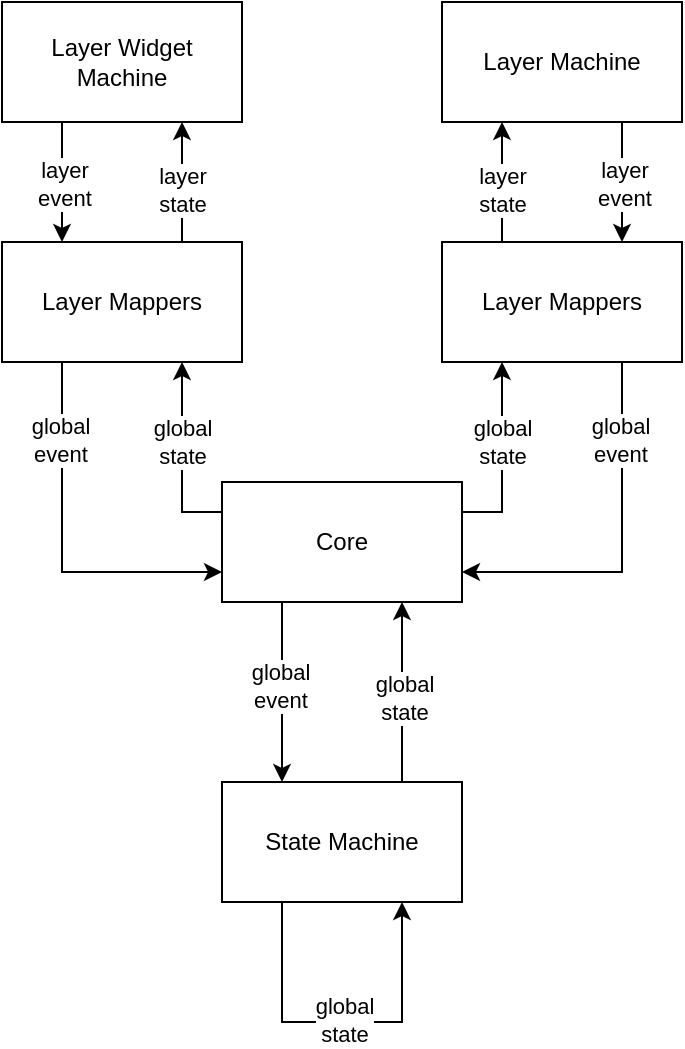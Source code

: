 <mxfile version="18.2.0" type="github">
  <diagram id="xpUdMpeRmWtxAvWL6Qza" name="Page-1">
    <mxGraphModel dx="786" dy="419" grid="1" gridSize="10" guides="1" tooltips="1" connect="1" arrows="1" fold="1" page="1" pageScale="1" pageWidth="827" pageHeight="1169" math="0" shadow="0">
      <root>
        <mxCell id="0" />
        <mxCell id="1" parent="0" />
        <mxCell id="Ci88IGGnT4IwaRnlCl02-13" style="edgeStyle=orthogonalEdgeStyle;rounded=0;orthogonalLoop=1;jettySize=auto;html=1;exitX=0;exitY=0.25;exitDx=0;exitDy=0;entryX=0.75;entryY=1;entryDx=0;entryDy=0;" parent="1" source="Ci88IGGnT4IwaRnlCl02-2" target="Ci88IGGnT4IwaRnlCl02-7" edge="1">
          <mxGeometry relative="1" as="geometry" />
        </mxCell>
        <mxCell id="Ci88IGGnT4IwaRnlCl02-15" value="global&lt;br&gt;state" style="edgeLabel;html=1;align=center;verticalAlign=middle;resizable=0;points=[];" parent="Ci88IGGnT4IwaRnlCl02-13" vertex="1" connectable="0">
          <mxGeometry x="0.158" relative="1" as="geometry">
            <mxPoint as="offset" />
          </mxGeometry>
        </mxCell>
        <mxCell id="Ci88IGGnT4IwaRnlCl02-2" value="Core" style="rounded=0;whiteSpace=wrap;html=1;" parent="1" vertex="1">
          <mxGeometry x="220" y="260" width="120" height="60" as="geometry" />
        </mxCell>
        <mxCell id="Ci88IGGnT4IwaRnlCl02-10" style="edgeStyle=orthogonalEdgeStyle;rounded=0;orthogonalLoop=1;jettySize=auto;html=1;exitX=0.25;exitY=1;exitDx=0;exitDy=0;entryX=0.25;entryY=0;entryDx=0;entryDy=0;" parent="1" source="Ci88IGGnT4IwaRnlCl02-2" target="Ci88IGGnT4IwaRnlCl02-3" edge="1">
          <mxGeometry relative="1" as="geometry" />
        </mxCell>
        <mxCell id="Ci88IGGnT4IwaRnlCl02-12" value="global&lt;br&gt;event" style="edgeLabel;html=1;align=center;verticalAlign=middle;resizable=0;points=[];" parent="Ci88IGGnT4IwaRnlCl02-10" vertex="1" connectable="0">
          <mxGeometry x="-0.067" y="-1" relative="1" as="geometry">
            <mxPoint as="offset" />
          </mxGeometry>
        </mxCell>
        <mxCell id="Ci88IGGnT4IwaRnlCl02-3" value="State Machine" style="rounded=0;whiteSpace=wrap;html=1;" parent="1" vertex="1">
          <mxGeometry x="220" y="410" width="120" height="60" as="geometry" />
        </mxCell>
        <mxCell id="Ci88IGGnT4IwaRnlCl02-4" style="edgeStyle=orthogonalEdgeStyle;rounded=0;orthogonalLoop=1;jettySize=auto;html=1;exitX=0.5;exitY=1;exitDx=0;exitDy=0;" parent="1" source="Ci88IGGnT4IwaRnlCl02-3" target="Ci88IGGnT4IwaRnlCl02-3" edge="1">
          <mxGeometry relative="1" as="geometry" />
        </mxCell>
        <mxCell id="Ci88IGGnT4IwaRnlCl02-16" style="edgeStyle=orthogonalEdgeStyle;rounded=0;orthogonalLoop=1;jettySize=auto;html=1;exitX=0.75;exitY=0;exitDx=0;exitDy=0;entryX=0.75;entryY=1;entryDx=0;entryDy=0;" parent="1" source="Ci88IGGnT4IwaRnlCl02-7" target="Ci88IGGnT4IwaRnlCl02-8" edge="1">
          <mxGeometry relative="1" as="geometry" />
        </mxCell>
        <mxCell id="Ci88IGGnT4IwaRnlCl02-17" value="layer&lt;br&gt;state" style="edgeLabel;html=1;align=center;verticalAlign=middle;resizable=0;points=[];" parent="Ci88IGGnT4IwaRnlCl02-16" vertex="1" connectable="0">
          <mxGeometry x="-0.133" relative="1" as="geometry">
            <mxPoint as="offset" />
          </mxGeometry>
        </mxCell>
        <mxCell id="Ci88IGGnT4IwaRnlCl02-20" style="edgeStyle=orthogonalEdgeStyle;rounded=0;orthogonalLoop=1;jettySize=auto;html=1;exitX=0.25;exitY=1;exitDx=0;exitDy=0;entryX=0;entryY=0.75;entryDx=0;entryDy=0;" parent="1" source="Ci88IGGnT4IwaRnlCl02-7" target="Ci88IGGnT4IwaRnlCl02-2" edge="1">
          <mxGeometry relative="1" as="geometry" />
        </mxCell>
        <mxCell id="Ci88IGGnT4IwaRnlCl02-21" value="global&lt;br&gt;event" style="edgeLabel;html=1;align=center;verticalAlign=middle;resizable=0;points=[];" parent="Ci88IGGnT4IwaRnlCl02-20" vertex="1" connectable="0">
          <mxGeometry x="-0.578" y="-1" relative="1" as="geometry">
            <mxPoint as="offset" />
          </mxGeometry>
        </mxCell>
        <mxCell id="Ci88IGGnT4IwaRnlCl02-7" value="Layer Mappers" style="rounded=0;whiteSpace=wrap;html=1;" parent="1" vertex="1">
          <mxGeometry x="110" y="140" width="120" height="60" as="geometry" />
        </mxCell>
        <mxCell id="Ci88IGGnT4IwaRnlCl02-18" style="edgeStyle=orthogonalEdgeStyle;rounded=0;orthogonalLoop=1;jettySize=auto;html=1;exitX=0.25;exitY=1;exitDx=0;exitDy=0;entryX=0.25;entryY=0;entryDx=0;entryDy=0;" parent="1" source="Ci88IGGnT4IwaRnlCl02-8" target="Ci88IGGnT4IwaRnlCl02-7" edge="1">
          <mxGeometry relative="1" as="geometry" />
        </mxCell>
        <mxCell id="Ci88IGGnT4IwaRnlCl02-19" value="layer&lt;br&gt;event" style="edgeLabel;html=1;align=center;verticalAlign=middle;resizable=0;points=[];" parent="Ci88IGGnT4IwaRnlCl02-18" vertex="1" connectable="0">
          <mxGeometry x="0.033" y="1" relative="1" as="geometry">
            <mxPoint as="offset" />
          </mxGeometry>
        </mxCell>
        <mxCell id="Ci88IGGnT4IwaRnlCl02-8" value="Layer Widget Machine" style="rounded=0;whiteSpace=wrap;html=1;" parent="1" vertex="1">
          <mxGeometry x="110" y="20" width="120" height="60" as="geometry" />
        </mxCell>
        <mxCell id="Ci88IGGnT4IwaRnlCl02-23" style="edgeStyle=orthogonalEdgeStyle;rounded=0;orthogonalLoop=1;jettySize=auto;html=1;exitX=0.75;exitY=0;exitDx=0;exitDy=0;entryX=0.25;entryY=0;entryDx=0;entryDy=0;" parent="1" source="Ci88IGGnT4IwaRnlCl02-3" edge="1">
          <mxGeometry relative="1" as="geometry">
            <mxPoint x="310" y="380" as="sourcePoint" />
            <mxPoint x="310" y="320" as="targetPoint" />
          </mxGeometry>
        </mxCell>
        <mxCell id="Ci88IGGnT4IwaRnlCl02-24" value="global&lt;br&gt;state" style="edgeLabel;html=1;align=center;verticalAlign=middle;resizable=0;points=[];" parent="Ci88IGGnT4IwaRnlCl02-23" vertex="1" connectable="0">
          <mxGeometry x="-0.067" y="-1" relative="1" as="geometry">
            <mxPoint as="offset" />
          </mxGeometry>
        </mxCell>
        <mxCell id="Ci88IGGnT4IwaRnlCl02-25" style="edgeStyle=orthogonalEdgeStyle;rounded=0;orthogonalLoop=1;jettySize=auto;html=1;exitX=0.25;exitY=1;exitDx=0;exitDy=0;entryX=0.75;entryY=1;entryDx=0;entryDy=0;" parent="1" source="Ci88IGGnT4IwaRnlCl02-3" target="Ci88IGGnT4IwaRnlCl02-3" edge="1">
          <mxGeometry relative="1" as="geometry">
            <Array as="points">
              <mxPoint x="250" y="530" />
              <mxPoint x="310" y="530" />
            </Array>
          </mxGeometry>
        </mxCell>
        <mxCell id="Ci88IGGnT4IwaRnlCl02-26" value="global&lt;br&gt;state" style="edgeLabel;html=1;align=center;verticalAlign=middle;resizable=0;points=[];" parent="Ci88IGGnT4IwaRnlCl02-25" vertex="1" connectable="0">
          <mxGeometry x="0.011" y="1" relative="1" as="geometry">
            <mxPoint as="offset" />
          </mxGeometry>
        </mxCell>
        <mxCell id="Ci88IGGnT4IwaRnlCl02-33" value="Layer Mappers" style="rounded=0;whiteSpace=wrap;html=1;" parent="1" vertex="1">
          <mxGeometry x="330" y="140" width="120" height="60" as="geometry" />
        </mxCell>
        <mxCell id="Ci88IGGnT4IwaRnlCl02-35" value="Layer Machine" style="rounded=0;whiteSpace=wrap;html=1;" parent="1" vertex="1">
          <mxGeometry x="330" y="20" width="120" height="60" as="geometry" />
        </mxCell>
        <mxCell id="Ci88IGGnT4IwaRnlCl02-38" style="edgeStyle=orthogonalEdgeStyle;rounded=0;orthogonalLoop=1;jettySize=auto;html=1;exitX=0.25;exitY=0;exitDx=0;exitDy=0;entryX=0.25;entryY=1;entryDx=0;entryDy=0;" parent="1" source="Ci88IGGnT4IwaRnlCl02-33" target="Ci88IGGnT4IwaRnlCl02-35" edge="1">
          <mxGeometry relative="1" as="geometry">
            <mxPoint x="380" y="140" as="sourcePoint" />
            <mxPoint x="380" y="80" as="targetPoint" />
          </mxGeometry>
        </mxCell>
        <mxCell id="Ci88IGGnT4IwaRnlCl02-39" value="layer&lt;br&gt;state" style="edgeLabel;html=1;align=center;verticalAlign=middle;resizable=0;points=[];" parent="Ci88IGGnT4IwaRnlCl02-38" vertex="1" connectable="0">
          <mxGeometry x="-0.133" relative="1" as="geometry">
            <mxPoint as="offset" />
          </mxGeometry>
        </mxCell>
        <mxCell id="Ci88IGGnT4IwaRnlCl02-40" style="edgeStyle=orthogonalEdgeStyle;rounded=0;orthogonalLoop=1;jettySize=auto;html=1;exitX=0.75;exitY=1;exitDx=0;exitDy=0;entryX=0.75;entryY=0;entryDx=0;entryDy=0;" parent="1" source="Ci88IGGnT4IwaRnlCl02-35" target="Ci88IGGnT4IwaRnlCl02-33" edge="1">
          <mxGeometry relative="1" as="geometry">
            <mxPoint x="450" y="80.0" as="sourcePoint" />
            <mxPoint x="450" y="140" as="targetPoint" />
          </mxGeometry>
        </mxCell>
        <mxCell id="Ci88IGGnT4IwaRnlCl02-41" value="layer&lt;br&gt;event" style="edgeLabel;html=1;align=center;verticalAlign=middle;resizable=0;points=[];" parent="Ci88IGGnT4IwaRnlCl02-40" vertex="1" connectable="0">
          <mxGeometry x="0.033" y="1" relative="1" as="geometry">
            <mxPoint as="offset" />
          </mxGeometry>
        </mxCell>
        <mxCell id="Ci88IGGnT4IwaRnlCl02-44" style="edgeStyle=orthogonalEdgeStyle;rounded=0;orthogonalLoop=1;jettySize=auto;html=1;exitX=1;exitY=0.25;exitDx=0;exitDy=0;entryX=0.25;entryY=1;entryDx=0;entryDy=0;" parent="1" source="Ci88IGGnT4IwaRnlCl02-2" target="Ci88IGGnT4IwaRnlCl02-33" edge="1">
          <mxGeometry relative="1" as="geometry">
            <mxPoint x="400" y="275" as="sourcePoint" />
            <mxPoint x="380" y="220" as="targetPoint" />
          </mxGeometry>
        </mxCell>
        <mxCell id="Ci88IGGnT4IwaRnlCl02-45" value="global&lt;br&gt;state" style="edgeLabel;html=1;align=center;verticalAlign=middle;resizable=0;points=[];" parent="Ci88IGGnT4IwaRnlCl02-44" vertex="1" connectable="0">
          <mxGeometry x="0.158" relative="1" as="geometry">
            <mxPoint as="offset" />
          </mxGeometry>
        </mxCell>
        <mxCell id="Ci88IGGnT4IwaRnlCl02-46" style="edgeStyle=orthogonalEdgeStyle;rounded=0;orthogonalLoop=1;jettySize=auto;html=1;exitX=0.75;exitY=1;exitDx=0;exitDy=0;entryX=1;entryY=0.75;entryDx=0;entryDy=0;" parent="1" source="Ci88IGGnT4IwaRnlCl02-33" target="Ci88IGGnT4IwaRnlCl02-2" edge="1">
          <mxGeometry relative="1" as="geometry">
            <mxPoint x="374" y="220" as="sourcePoint" />
            <mxPoint x="454" y="325" as="targetPoint" />
          </mxGeometry>
        </mxCell>
        <mxCell id="Ci88IGGnT4IwaRnlCl02-47" value="global&lt;br&gt;event" style="edgeLabel;html=1;align=center;verticalAlign=middle;resizable=0;points=[];" parent="Ci88IGGnT4IwaRnlCl02-46" vertex="1" connectable="0">
          <mxGeometry x="-0.578" y="-1" relative="1" as="geometry">
            <mxPoint as="offset" />
          </mxGeometry>
        </mxCell>
      </root>
    </mxGraphModel>
  </diagram>
</mxfile>
